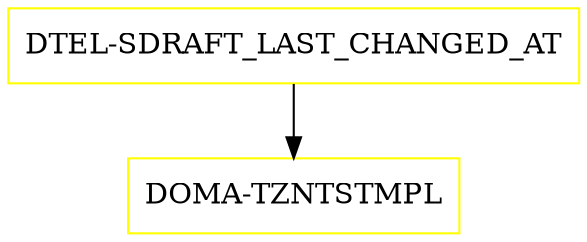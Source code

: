 digraph G {
  "DTEL-SDRAFT_LAST_CHANGED_AT" [shape=box,color=yellow];
  "DOMA-TZNTSTMPL" [shape=box,color=yellow,URL="./DOMA_TZNTSTMPL.html"];
  "DTEL-SDRAFT_LAST_CHANGED_AT" -> "DOMA-TZNTSTMPL";
}
